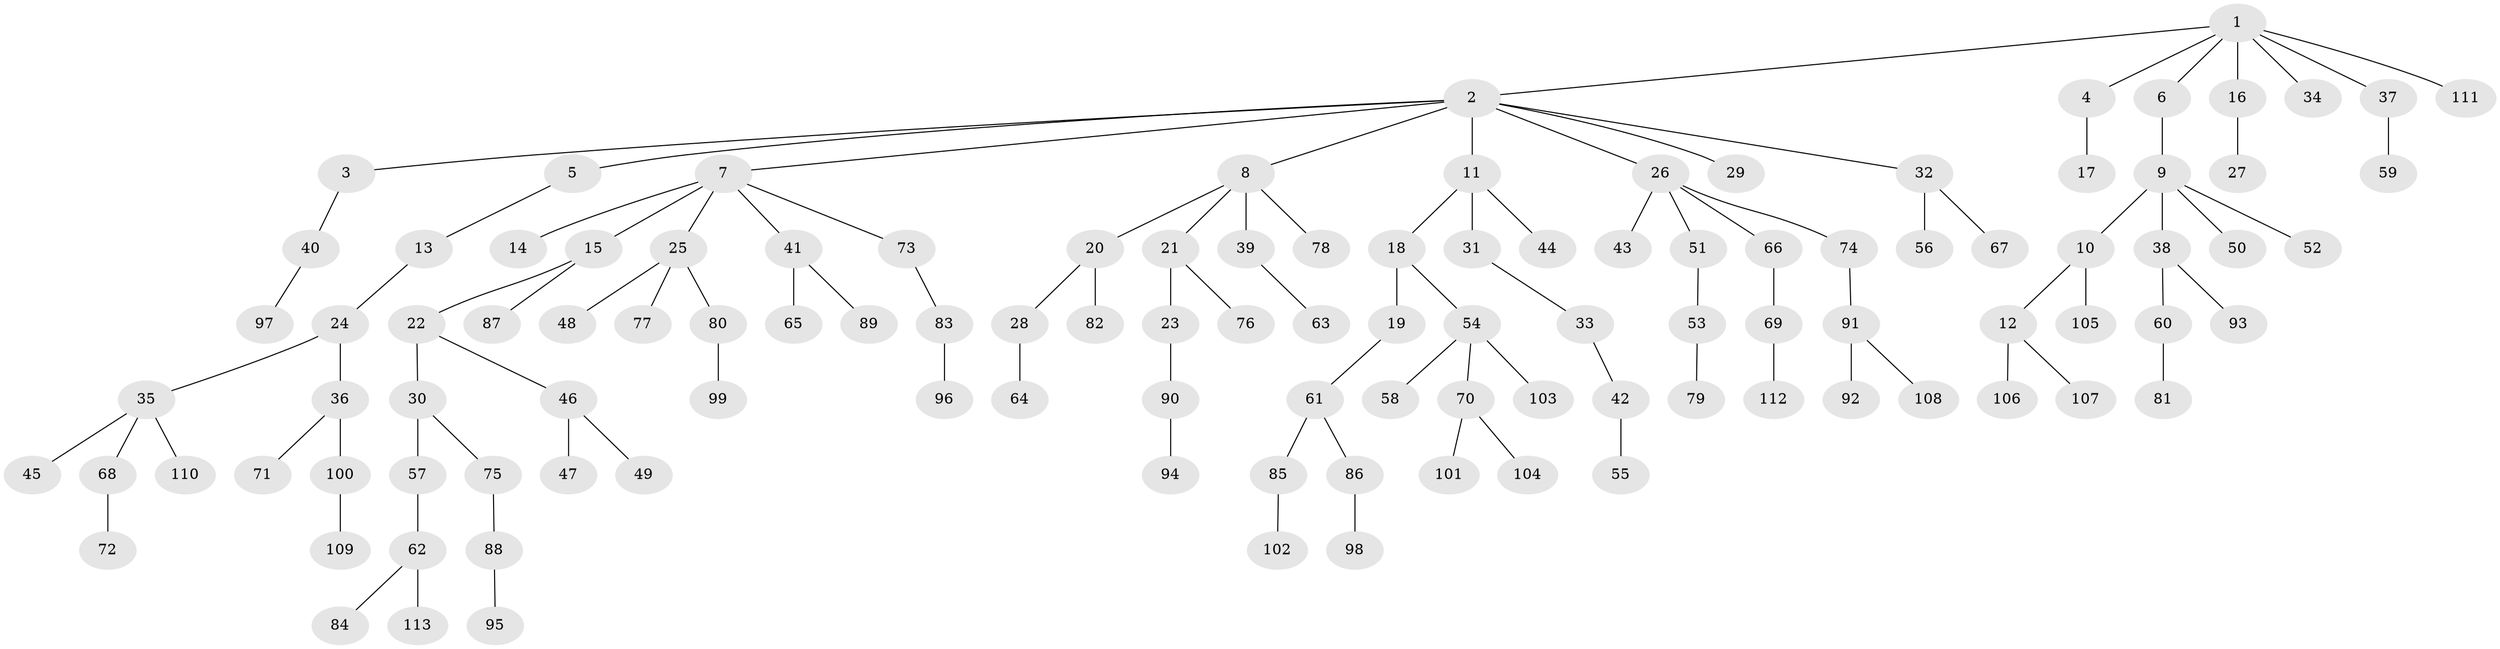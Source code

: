 // coarse degree distribution, {7: 0.02531645569620253, 9: 0.012658227848101266, 2: 0.26582278481012656, 5: 0.02531645569620253, 4: 0.05063291139240506, 3: 0.10126582278481013, 1: 0.5189873417721519}
// Generated by graph-tools (version 1.1) at 2025/19/03/04/25 18:19:25]
// undirected, 113 vertices, 112 edges
graph export_dot {
graph [start="1"]
  node [color=gray90,style=filled];
  1;
  2;
  3;
  4;
  5;
  6;
  7;
  8;
  9;
  10;
  11;
  12;
  13;
  14;
  15;
  16;
  17;
  18;
  19;
  20;
  21;
  22;
  23;
  24;
  25;
  26;
  27;
  28;
  29;
  30;
  31;
  32;
  33;
  34;
  35;
  36;
  37;
  38;
  39;
  40;
  41;
  42;
  43;
  44;
  45;
  46;
  47;
  48;
  49;
  50;
  51;
  52;
  53;
  54;
  55;
  56;
  57;
  58;
  59;
  60;
  61;
  62;
  63;
  64;
  65;
  66;
  67;
  68;
  69;
  70;
  71;
  72;
  73;
  74;
  75;
  76;
  77;
  78;
  79;
  80;
  81;
  82;
  83;
  84;
  85;
  86;
  87;
  88;
  89;
  90;
  91;
  92;
  93;
  94;
  95;
  96;
  97;
  98;
  99;
  100;
  101;
  102;
  103;
  104;
  105;
  106;
  107;
  108;
  109;
  110;
  111;
  112;
  113;
  1 -- 2;
  1 -- 4;
  1 -- 6;
  1 -- 16;
  1 -- 34;
  1 -- 37;
  1 -- 111;
  2 -- 3;
  2 -- 5;
  2 -- 7;
  2 -- 8;
  2 -- 11;
  2 -- 26;
  2 -- 29;
  2 -- 32;
  3 -- 40;
  4 -- 17;
  5 -- 13;
  6 -- 9;
  7 -- 14;
  7 -- 15;
  7 -- 25;
  7 -- 41;
  7 -- 73;
  8 -- 20;
  8 -- 21;
  8 -- 39;
  8 -- 78;
  9 -- 10;
  9 -- 38;
  9 -- 50;
  9 -- 52;
  10 -- 12;
  10 -- 105;
  11 -- 18;
  11 -- 31;
  11 -- 44;
  12 -- 106;
  12 -- 107;
  13 -- 24;
  15 -- 22;
  15 -- 87;
  16 -- 27;
  18 -- 19;
  18 -- 54;
  19 -- 61;
  20 -- 28;
  20 -- 82;
  21 -- 23;
  21 -- 76;
  22 -- 30;
  22 -- 46;
  23 -- 90;
  24 -- 35;
  24 -- 36;
  25 -- 48;
  25 -- 77;
  25 -- 80;
  26 -- 43;
  26 -- 51;
  26 -- 66;
  26 -- 74;
  28 -- 64;
  30 -- 57;
  30 -- 75;
  31 -- 33;
  32 -- 56;
  32 -- 67;
  33 -- 42;
  35 -- 45;
  35 -- 68;
  35 -- 110;
  36 -- 71;
  36 -- 100;
  37 -- 59;
  38 -- 60;
  38 -- 93;
  39 -- 63;
  40 -- 97;
  41 -- 65;
  41 -- 89;
  42 -- 55;
  46 -- 47;
  46 -- 49;
  51 -- 53;
  53 -- 79;
  54 -- 58;
  54 -- 70;
  54 -- 103;
  57 -- 62;
  60 -- 81;
  61 -- 85;
  61 -- 86;
  62 -- 84;
  62 -- 113;
  66 -- 69;
  68 -- 72;
  69 -- 112;
  70 -- 101;
  70 -- 104;
  73 -- 83;
  74 -- 91;
  75 -- 88;
  80 -- 99;
  83 -- 96;
  85 -- 102;
  86 -- 98;
  88 -- 95;
  90 -- 94;
  91 -- 92;
  91 -- 108;
  100 -- 109;
}

